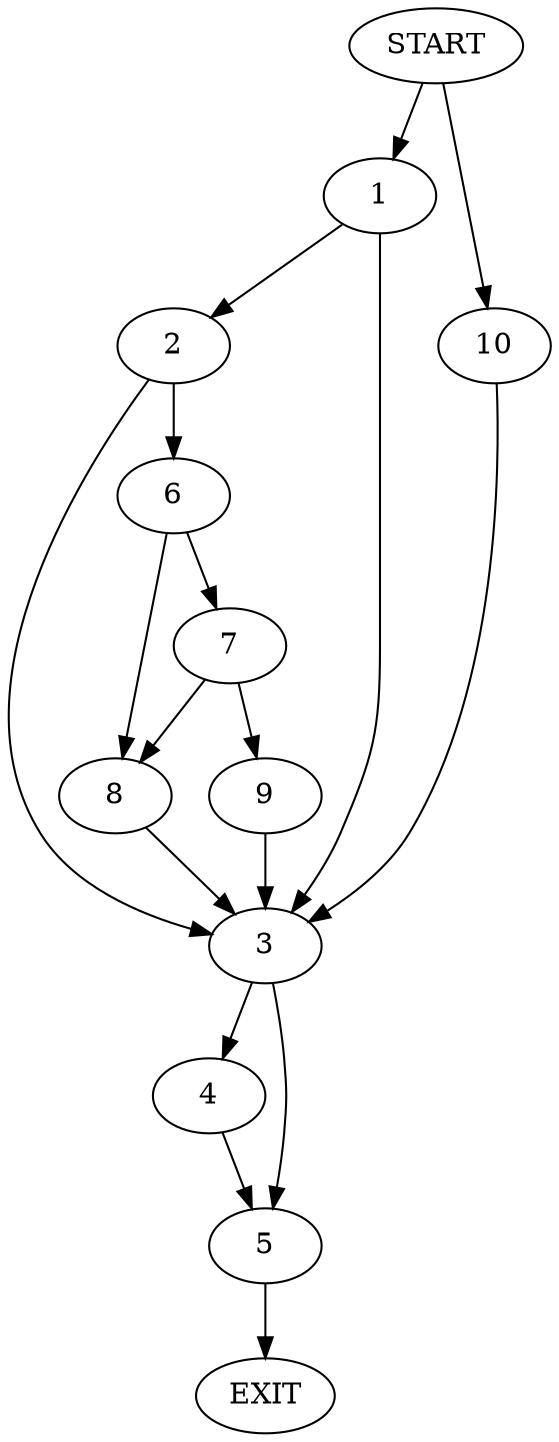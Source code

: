digraph {
0 [label="START"]
11 [label="EXIT"]
0 -> 1
1 -> 2
1 -> 3
3 -> 4
3 -> 5
2 -> 3
2 -> 6
6 -> 7
6 -> 8
7 -> 9
7 -> 8
8 -> 3
9 -> 3
0 -> 10
10 -> 3
4 -> 5
5 -> 11
}
